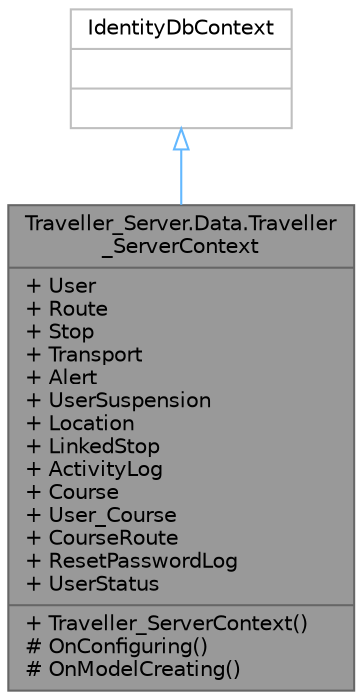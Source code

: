digraph "Traveller_Server.Data.Traveller_ServerContext"
{
 // LATEX_PDF_SIZE
  bgcolor="transparent";
  edge [fontname=Helvetica,fontsize=10,labelfontname=Helvetica,labelfontsize=10];
  node [fontname=Helvetica,fontsize=10,shape=box,height=0.2,width=0.4];
  Node1 [shape=record,label="{Traveller_Server.Data.Traveller\l_ServerContext\n|+ User\l+ Route\l+ Stop\l+ Transport\l+ Alert\l+ UserSuspension\l+ Location\l+ LinkedStop\l+ ActivityLog\l+ Course\l+ User_Course\l+ CourseRoute\l+ ResetPasswordLog\l+ UserStatus\l|+ Traveller_ServerContext()\l# OnConfiguring()\l# OnModelCreating()\l}",height=0.2,width=0.4,color="gray40", fillcolor="grey60", style="filled", fontcolor="black",tooltip=" "];
  Node2 -> Node1 [dir="back",color="steelblue1",style="solid",arrowtail="onormal"];
  Node2 [shape=record,label="{IdentityDbContext\n||}",height=0.2,width=0.4,color="grey75", fillcolor="white", style="filled",tooltip=" "];
}
